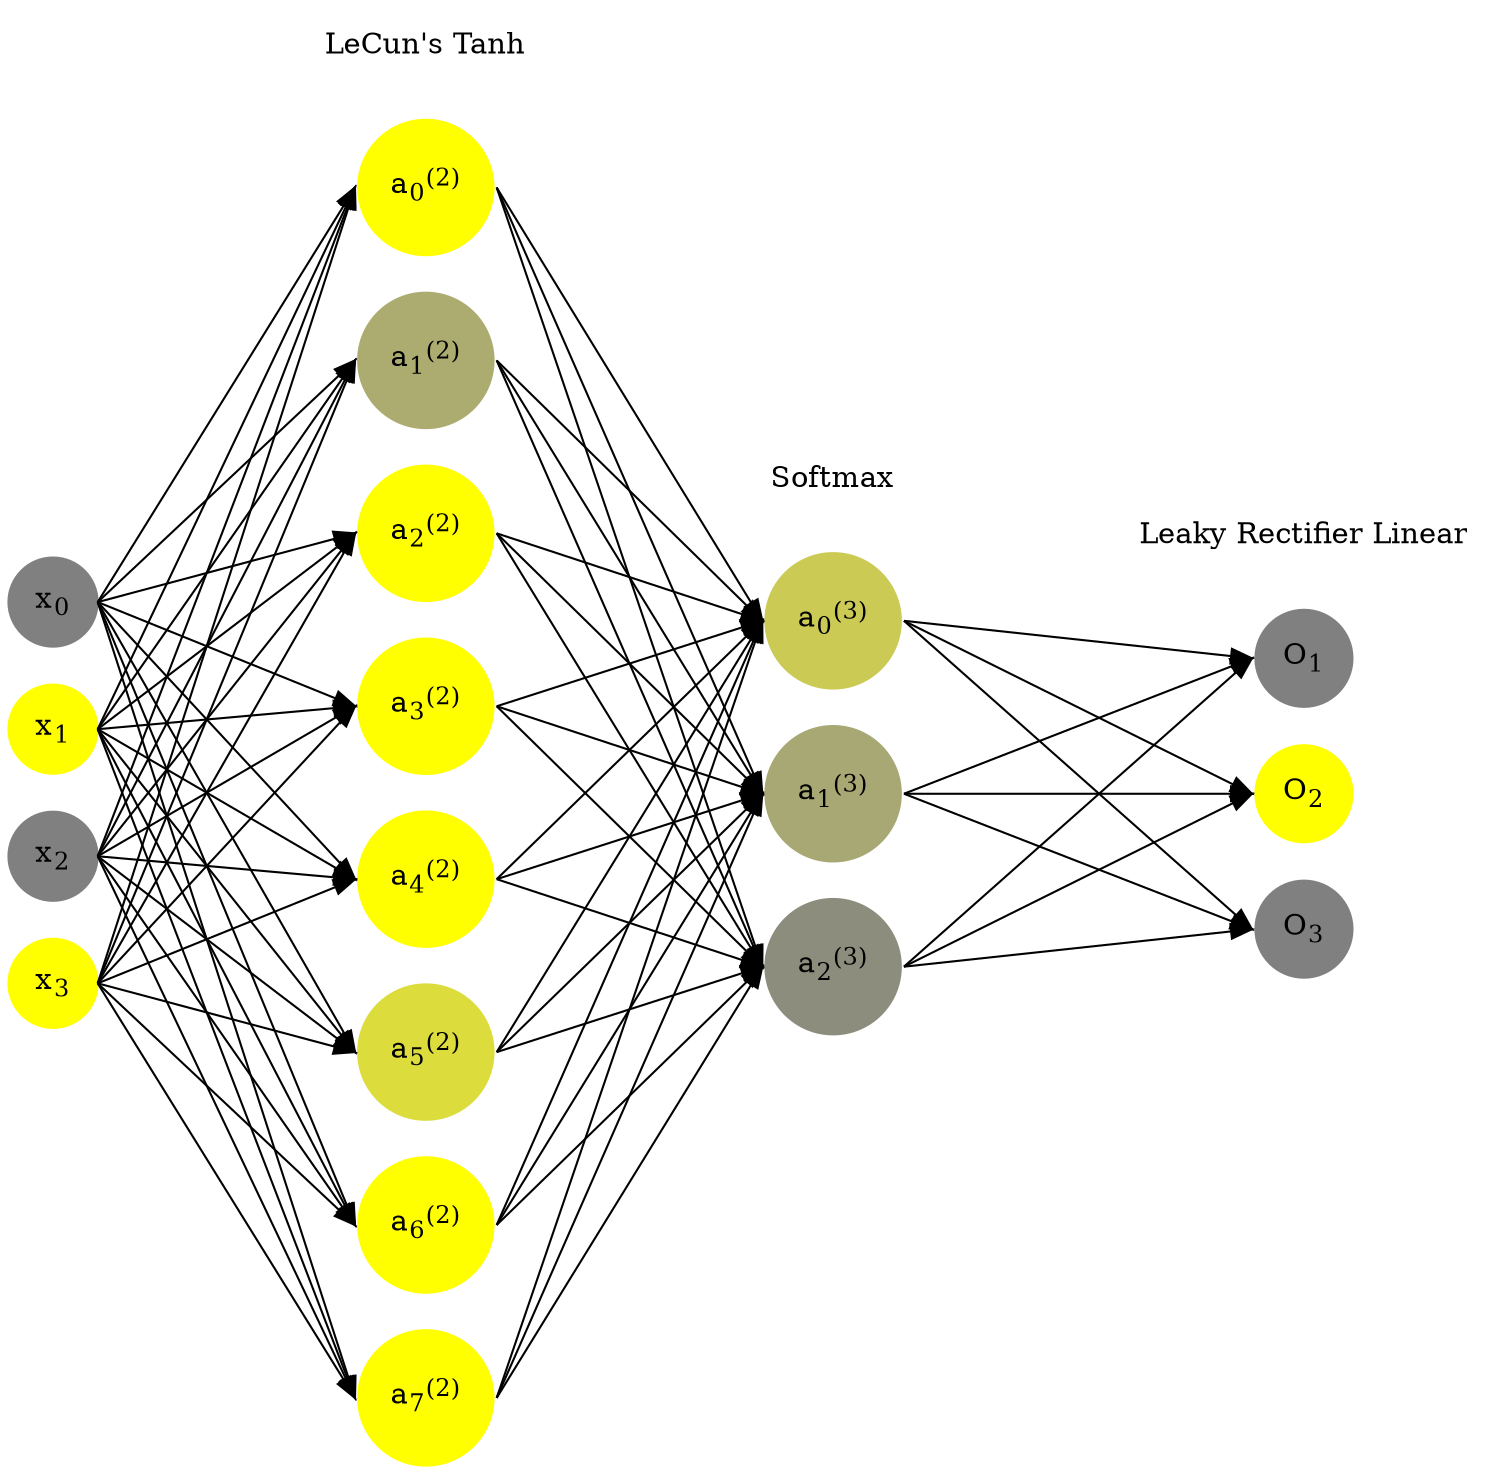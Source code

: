 digraph G {
	rankdir = LR;
	splines=false;
	edge[style=invis];
	ranksep= 1.4;
	{
	node [shape=circle, color="0.1667, 0.0, 0.5", style=filled, fillcolor="0.1667, 0.0, 0.5"];
	x0 [label=<x<sub>0</sub>>];
	}
	{
	node [shape=circle, color="0.1667, 1.0, 1.0", style=filled, fillcolor="0.1667, 1.0, 1.0"];
	x1 [label=<x<sub>1</sub>>];
	}
	{
	node [shape=circle, color="0.1667, 0.0, 0.5", style=filled, fillcolor="0.1667, 0.0, 0.5"];
	x2 [label=<x<sub>2</sub>>];
	}
	{
	node [shape=circle, color="0.1667, 1.0, 1.0", style=filled, fillcolor="0.1667, 1.0, 1.0"];
	x3 [label=<x<sub>3</sub>>];
	}
	{
	node [shape=circle, color="0.1667, 1.442522, 1.221261", style=filled, fillcolor="0.1667, 1.442522, 1.221261"];
	a02 [label=<a<sub>0</sub><sup>(2)</sup>>];
	}
	{
	node [shape=circle, color="0.1667, 0.346012, 0.673006", style=filled, fillcolor="0.1667, 0.346012, 0.673006"];
	a12 [label=<a<sub>1</sub><sup>(2)</sup>>];
	}
	{
	node [shape=circle, color="0.1667, 1.593726, 1.296863", style=filled, fillcolor="0.1667, 1.593726, 1.296863"];
	a22 [label=<a<sub>2</sub><sup>(2)</sup>>];
	}
	{
	node [shape=circle, color="0.1667, 1.106511, 1.053256", style=filled, fillcolor="0.1667, 1.106511, 1.053256"];
	a32 [label=<a<sub>3</sub><sup>(2)</sup>>];
	}
	{
	node [shape=circle, color="0.1667, 1.656875, 1.328437", style=filled, fillcolor="0.1667, 1.656875, 1.328437"];
	a42 [label=<a<sub>4</sub><sup>(2)</sup>>];
	}
	{
	node [shape=circle, color="0.1667, 0.719147, 0.859574", style=filled, fillcolor="0.1667, 0.719147, 0.859574"];
	a52 [label=<a<sub>5</sub><sup>(2)</sup>>];
	}
	{
	node [shape=circle, color="0.1667, 1.235670, 1.117835", style=filled, fillcolor="0.1667, 1.235670, 1.117835"];
	a62 [label=<a<sub>6</sub><sup>(2)</sup>>];
	}
	{
	node [shape=circle, color="0.1667, 1.438930, 1.219465", style=filled, fillcolor="0.1667, 1.438930, 1.219465"];
	a72 [label=<a<sub>7</sub><sup>(2)</sup>>];
	}
	{
	node [shape=circle, color="0.1667, 0.579881, 0.789941", style=filled, fillcolor="0.1667, 0.579881, 0.789941"];
	a03 [label=<a<sub>0</sub><sup>(3)</sup>>];
	}
	{
	node [shape=circle, color="0.1667, 0.312578, 0.656289", style=filled, fillcolor="0.1667, 0.312578, 0.656289"];
	a13 [label=<a<sub>1</sub><sup>(3)</sup>>];
	}
	{
	node [shape=circle, color="0.1667, 0.107540, 0.553770", style=filled, fillcolor="0.1667, 0.107540, 0.553770"];
	a23 [label=<a<sub>2</sub><sup>(3)</sup>>];
	}
	{
	node [shape=circle, color="0.1667, 0.0, 0.5", style=filled, fillcolor="0.1667, 0.0, 0.5"];
	O1 [label=<O<sub>1</sub>>];
	}
	{
	node [shape=circle, color="0.1667, 1.0, 1.0", style=filled, fillcolor="0.1667, 1.0, 1.0"];
	O2 [label=<O<sub>2</sub>>];
	}
	{
	node [shape=circle, color="0.1667, 0.0, 0.5", style=filled, fillcolor="0.1667, 0.0, 0.5"];
	O3 [label=<O<sub>3</sub>>];
	}
	{
	rank=same;
	x0->x1->x2->x3;
	}
	{
	rank=same;
	a02->a12->a22->a32->a42->a52->a62->a72;
	}
	{
	rank=same;
	a03->a13->a23;
	}
	{
	rank=same;
	O1->O2->O3;
	}
	l1 [shape=plaintext,label="LeCun's Tanh"];
	l1->a02;
	{rank=same; l1;a02};
	l2 [shape=plaintext,label="Softmax"];
	l2->a03;
	{rank=same; l2;a03};
	l3 [shape=plaintext,label="Leaky Rectifier Linear"];
	l3->O1;
	{rank=same; l3;O1};
edge[style=solid, tailport=e, headport=w];
	{x0;x1;x2;x3} -> {a02;a12;a22;a32;a42;a52;a62;a72};
	{a02;a12;a22;a32;a42;a52;a62;a72} -> {a03;a13;a23};
	{a03;a13;a23} -> {O1,O2,O3};
}